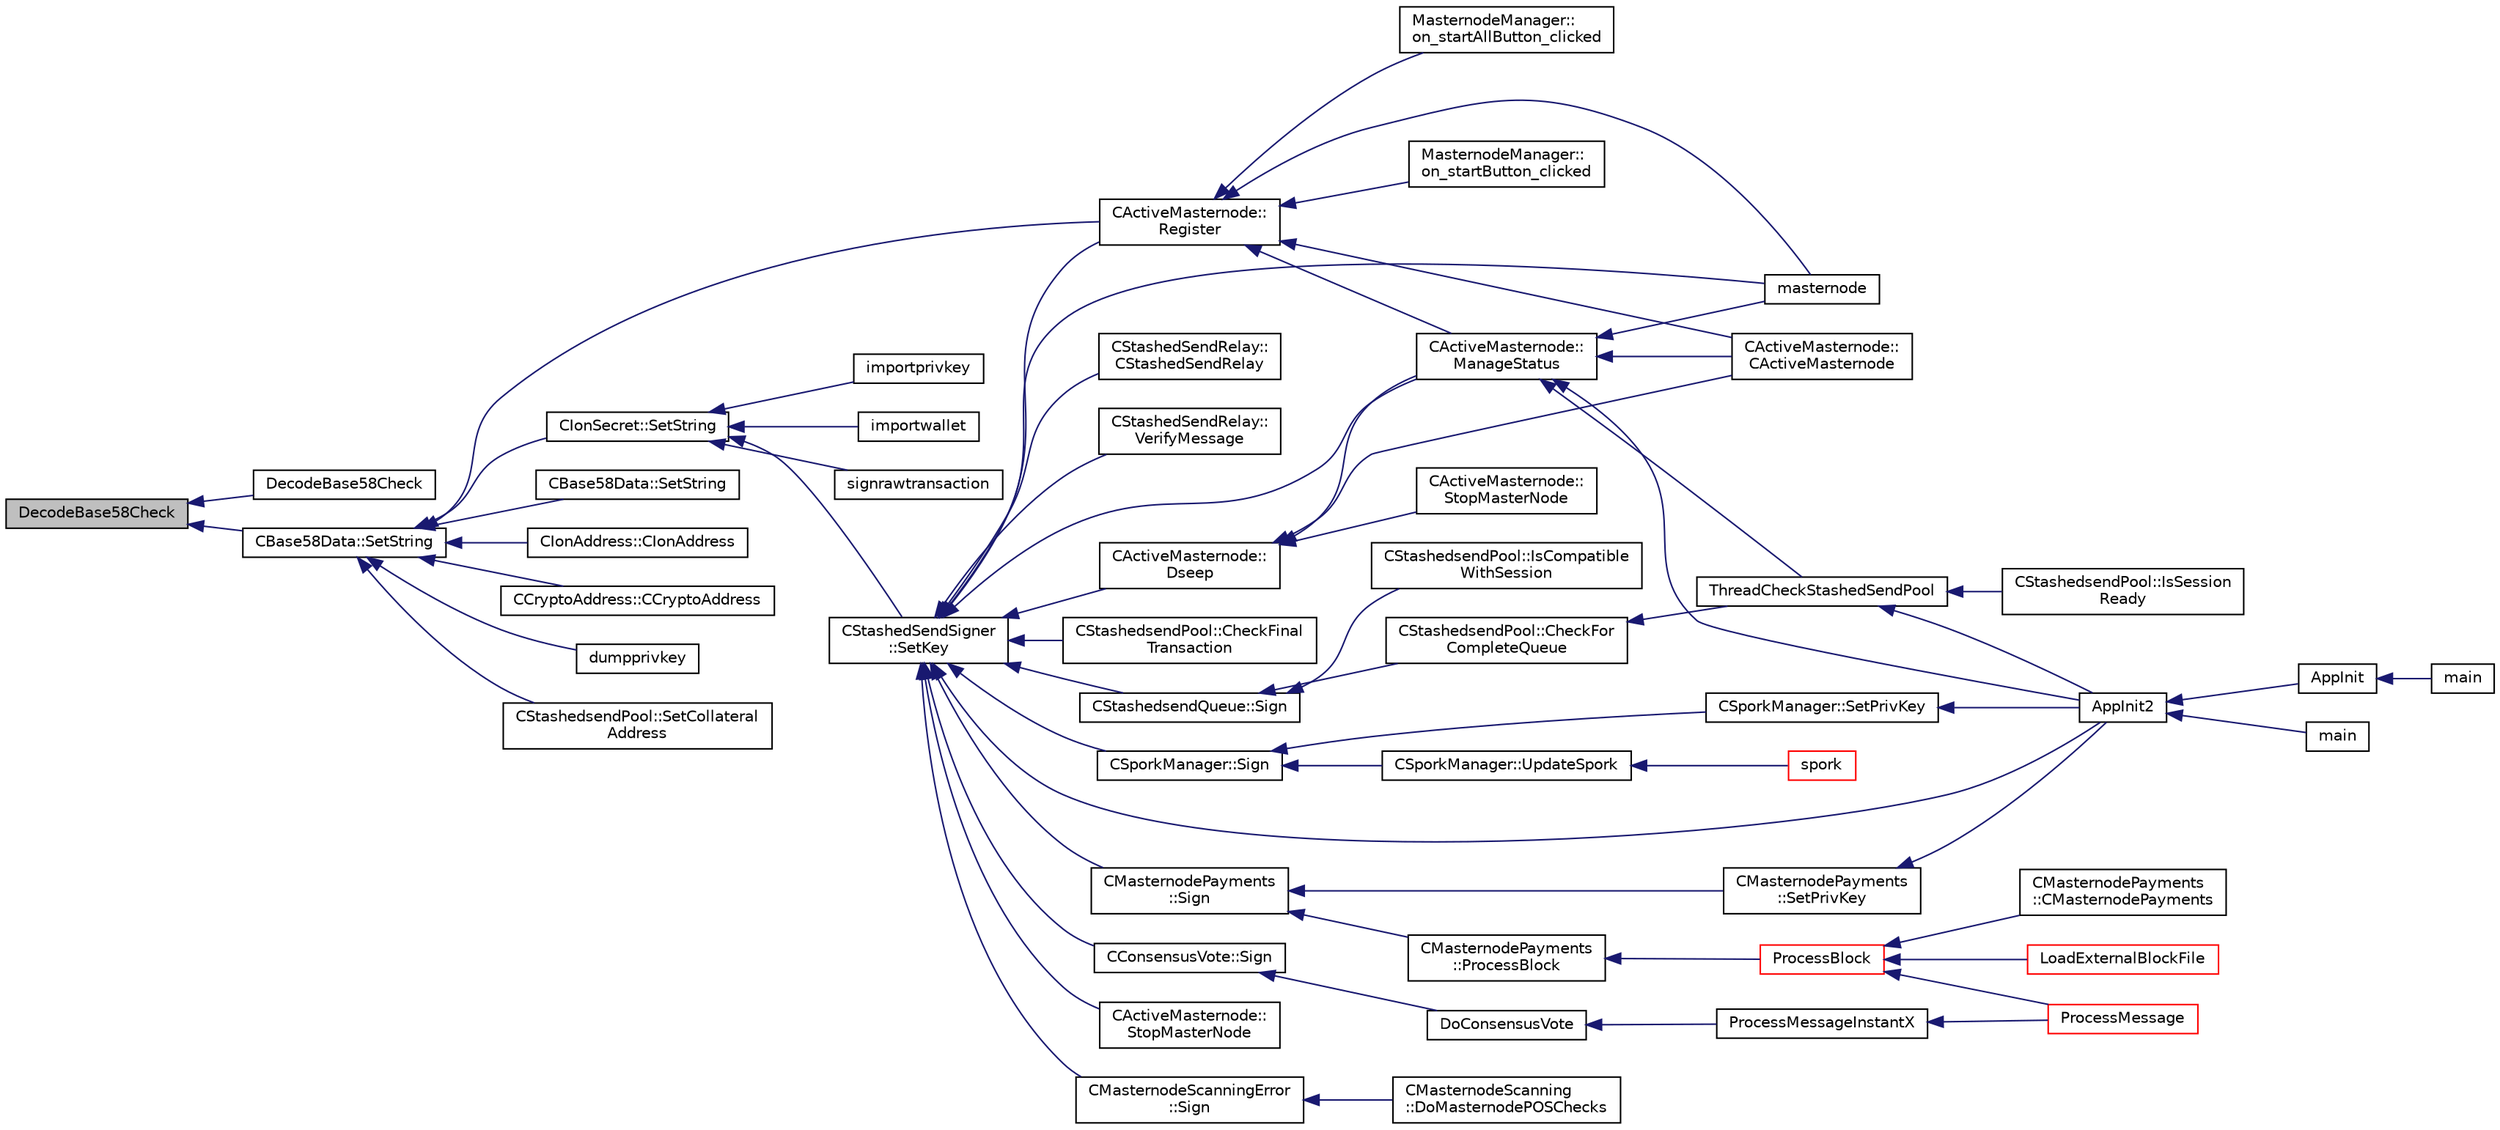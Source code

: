digraph "DecodeBase58Check"
{
  edge [fontname="Helvetica",fontsize="10",labelfontname="Helvetica",labelfontsize="10"];
  node [fontname="Helvetica",fontsize="10",shape=record];
  rankdir="LR";
  Node144 [label="DecodeBase58Check",height=0.2,width=0.4,color="black", fillcolor="grey75", style="filled", fontcolor="black"];
  Node144 -> Node145 [dir="back",color="midnightblue",fontsize="10",style="solid",fontname="Helvetica"];
  Node145 [label="DecodeBase58Check",height=0.2,width=0.4,color="black", fillcolor="white", style="filled",URL="$d8/d53/base58_8h.html#a96597527b13547236b99430e6ac195b3",tooltip="Decode a base58-encoded string (str) that includes a checksum into a byte vector (vchRet), return true if decoding is successful. "];
  Node144 -> Node146 [dir="back",color="midnightblue",fontsize="10",style="solid",fontname="Helvetica"];
  Node146 [label="CBase58Data::SetString",height=0.2,width=0.4,color="black", fillcolor="white", style="filled",URL="$d2/d08/class_c_base58_data.html#a250fa3bc97d03c7d87de5485c8b49b57"];
  Node146 -> Node147 [dir="back",color="midnightblue",fontsize="10",style="solid",fontname="Helvetica"];
  Node147 [label="CActiveMasternode::\lRegister",height=0.2,width=0.4,color="black", fillcolor="white", style="filled",URL="$d9/d29/class_c_active_masternode.html#aacd8f048772ab4f9908c11d29727063d",tooltip="Register remote Masternode. "];
  Node147 -> Node148 [dir="back",color="midnightblue",fontsize="10",style="solid",fontname="Helvetica"];
  Node148 [label="CActiveMasternode::\lManageStatus",height=0.2,width=0.4,color="black", fillcolor="white", style="filled",URL="$d9/d29/class_c_active_masternode.html#a8004b3b2100da7dcfedbd1e959633e51"];
  Node148 -> Node149 [dir="back",color="midnightblue",fontsize="10",style="solid",fontname="Helvetica"];
  Node149 [label="CActiveMasternode::\lCActiveMasternode",height=0.2,width=0.4,color="black", fillcolor="white", style="filled",URL="$d9/d29/class_c_active_masternode.html#a7ffb946d1b2aad0054d3b3efce8c0543"];
  Node148 -> Node150 [dir="back",color="midnightblue",fontsize="10",style="solid",fontname="Helvetica"];
  Node150 [label="AppInit2",height=0.2,width=0.4,color="black", fillcolor="white", style="filled",URL="$d8/dc0/init_8h.html#a1a4c1bfbf6ba1db77e988b89b9cadfd3",tooltip="Initialize ion. "];
  Node150 -> Node151 [dir="back",color="midnightblue",fontsize="10",style="solid",fontname="Helvetica"];
  Node151 [label="AppInit",height=0.2,width=0.4,color="black", fillcolor="white", style="filled",URL="$d4/d35/iond_8cpp.html#ac59316b767e6984e1285f0531275286b"];
  Node151 -> Node152 [dir="back",color="midnightblue",fontsize="10",style="solid",fontname="Helvetica"];
  Node152 [label="main",height=0.2,width=0.4,color="black", fillcolor="white", style="filled",URL="$d4/d35/iond_8cpp.html#a0ddf1224851353fc92bfbff6f499fa97"];
  Node150 -> Node153 [dir="back",color="midnightblue",fontsize="10",style="solid",fontname="Helvetica"];
  Node153 [label="main",height=0.2,width=0.4,color="black", fillcolor="white", style="filled",URL="$d5/d2d/ion_8cpp.html#a0ddf1224851353fc92bfbff6f499fa97"];
  Node148 -> Node154 [dir="back",color="midnightblue",fontsize="10",style="solid",fontname="Helvetica"];
  Node154 [label="masternode",height=0.2,width=0.4,color="black", fillcolor="white", style="filled",URL="$d5/d6b/rpcstashedsend_8cpp.html#a30609e443aeb47c29ed0878d16b1b5e1"];
  Node148 -> Node155 [dir="back",color="midnightblue",fontsize="10",style="solid",fontname="Helvetica"];
  Node155 [label="ThreadCheckStashedSendPool",height=0.2,width=0.4,color="black", fillcolor="white", style="filled",URL="$d9/dbc/stashedsend_8h.html#ab583ddc86effded8432ea5387f77d883"];
  Node155 -> Node150 [dir="back",color="midnightblue",fontsize="10",style="solid",fontname="Helvetica"];
  Node155 -> Node156 [dir="back",color="midnightblue",fontsize="10",style="solid",fontname="Helvetica"];
  Node156 [label="CStashedsendPool::IsSession\lReady",height=0.2,width=0.4,color="black", fillcolor="white", style="filled",URL="$dd/d8a/class_c_stashedsend_pool.html#acb903e97bacd0ecf2f1c3c0d82e6641c",tooltip="Do we have enough users to take entries? "];
  Node147 -> Node149 [dir="back",color="midnightblue",fontsize="10",style="solid",fontname="Helvetica"];
  Node147 -> Node157 [dir="back",color="midnightblue",fontsize="10",style="solid",fontname="Helvetica"];
  Node157 [label="MasternodeManager::\lon_startButton_clicked",height=0.2,width=0.4,color="black", fillcolor="white", style="filled",URL="$d9/d70/class_masternode_manager.html#a83f5cf149fdaf6d7fce1a3378611c3f9"];
  Node147 -> Node158 [dir="back",color="midnightblue",fontsize="10",style="solid",fontname="Helvetica"];
  Node158 [label="MasternodeManager::\lon_startAllButton_clicked",height=0.2,width=0.4,color="black", fillcolor="white", style="filled",URL="$d9/d70/class_masternode_manager.html#aad77095fab625d3a02afa52696f64e2f"];
  Node147 -> Node154 [dir="back",color="midnightblue",fontsize="10",style="solid",fontname="Helvetica"];
  Node146 -> Node159 [dir="back",color="midnightblue",fontsize="10",style="solid",fontname="Helvetica"];
  Node159 [label="CBase58Data::SetString",height=0.2,width=0.4,color="black", fillcolor="white", style="filled",URL="$d2/d08/class_c_base58_data.html#a8e0cba75a3e0a5b21defaf1471d8659c"];
  Node146 -> Node160 [dir="back",color="midnightblue",fontsize="10",style="solid",fontname="Helvetica"];
  Node160 [label="CIonSecret::SetString",height=0.2,width=0.4,color="black", fillcolor="white", style="filled",URL="$d3/d88/class_c_ion_secret.html#a0b279b6a41b2992fae7d3f70f7977f1c"];
  Node160 -> Node161 [dir="back",color="midnightblue",fontsize="10",style="solid",fontname="Helvetica"];
  Node161 [label="importprivkey",height=0.2,width=0.4,color="black", fillcolor="white", style="filled",URL="$dc/dbf/rpcdump_8cpp.html#a3a6fdb974fce01220a895393d444e981"];
  Node160 -> Node162 [dir="back",color="midnightblue",fontsize="10",style="solid",fontname="Helvetica"];
  Node162 [label="importwallet",height=0.2,width=0.4,color="black", fillcolor="white", style="filled",URL="$dc/dbf/rpcdump_8cpp.html#a2566d5c9dd1938b74e70398cdb3ac5c1"];
  Node160 -> Node163 [dir="back",color="midnightblue",fontsize="10",style="solid",fontname="Helvetica"];
  Node163 [label="signrawtransaction",height=0.2,width=0.4,color="black", fillcolor="white", style="filled",URL="$dc/da8/rpcrawtransaction_8cpp.html#aa0d151e35c0ad5ec82df451a833aeadb"];
  Node160 -> Node164 [dir="back",color="midnightblue",fontsize="10",style="solid",fontname="Helvetica"];
  Node164 [label="CStashedSendSigner\l::SetKey",height=0.2,width=0.4,color="black", fillcolor="white", style="filled",URL="$da/d0a/class_c_stashed_send_signer.html#a706eb86a74431f151080cb9e466fe6ce",tooltip="Set the private/public key values, returns true if successful. "];
  Node164 -> Node148 [dir="back",color="midnightblue",fontsize="10",style="solid",fontname="Helvetica"];
  Node164 -> Node165 [dir="back",color="midnightblue",fontsize="10",style="solid",fontname="Helvetica"];
  Node165 [label="CActiveMasternode::\lStopMasterNode",height=0.2,width=0.4,color="black", fillcolor="white", style="filled",URL="$d9/d29/class_c_active_masternode.html#aa8221b9331dba267e222a84dd5d5b00d"];
  Node164 -> Node166 [dir="back",color="midnightblue",fontsize="10",style="solid",fontname="Helvetica"];
  Node166 [label="CActiveMasternode::\lDseep",height=0.2,width=0.4,color="black", fillcolor="white", style="filled",URL="$d9/d29/class_c_active_masternode.html#af217e0c05aee3315421a8760db6a7a6c"];
  Node166 -> Node148 [dir="back",color="midnightblue",fontsize="10",style="solid",fontname="Helvetica"];
  Node166 -> Node167 [dir="back",color="midnightblue",fontsize="10",style="solid",fontname="Helvetica"];
  Node167 [label="CActiveMasternode::\lStopMasterNode",height=0.2,width=0.4,color="black", fillcolor="white", style="filled",URL="$d9/d29/class_c_active_masternode.html#a32a25010441010c267ace316e8bc8f8e"];
  Node166 -> Node149 [dir="back",color="midnightblue",fontsize="10",style="solid",fontname="Helvetica"];
  Node164 -> Node147 [dir="back",color="midnightblue",fontsize="10",style="solid",fontname="Helvetica"];
  Node164 -> Node150 [dir="back",color="midnightblue",fontsize="10",style="solid",fontname="Helvetica"];
  Node164 -> Node168 [dir="back",color="midnightblue",fontsize="10",style="solid",fontname="Helvetica"];
  Node168 [label="CConsensusVote::Sign",height=0.2,width=0.4,color="black", fillcolor="white", style="filled",URL="$dc/da2/class_c_consensus_vote.html#a687495887aa75f5d5bb70f93ecb820d0"];
  Node168 -> Node169 [dir="back",color="midnightblue",fontsize="10",style="solid",fontname="Helvetica"];
  Node169 [label="DoConsensusVote",height=0.2,width=0.4,color="black", fillcolor="white", style="filled",URL="$d6/d5f/instantx_8h.html#a0753801d6e6eb2cb230a85a6ba6fd371"];
  Node169 -> Node170 [dir="back",color="midnightblue",fontsize="10",style="solid",fontname="Helvetica"];
  Node170 [label="ProcessMessageInstantX",height=0.2,width=0.4,color="black", fillcolor="white", style="filled",URL="$d6/d5f/instantx_8h.html#aa516cb499ead2691d8ab216a499db5d0"];
  Node170 -> Node171 [dir="back",color="midnightblue",fontsize="10",style="solid",fontname="Helvetica"];
  Node171 [label="ProcessMessage",height=0.2,width=0.4,color="red", fillcolor="white", style="filled",URL="$df/d0a/main_8cpp.html#a8ba92b1a4bce3c835e887a9073d17d8e"];
  Node164 -> Node181 [dir="back",color="midnightblue",fontsize="10",style="solid",fontname="Helvetica"];
  Node181 [label="CMasternodePayments\l::Sign",height=0.2,width=0.4,color="black", fillcolor="white", style="filled",URL="$dc/d9a/class_c_masternode_payments.html#a7d04afdf936b8de605ab6f478c7fad51"];
  Node181 -> Node182 [dir="back",color="midnightblue",fontsize="10",style="solid",fontname="Helvetica"];
  Node182 [label="CMasternodePayments\l::ProcessBlock",height=0.2,width=0.4,color="black", fillcolor="white", style="filled",URL="$dc/d9a/class_c_masternode_payments.html#aa23dfbc148f10f601e9771bfcffea441"];
  Node182 -> Node183 [dir="back",color="midnightblue",fontsize="10",style="solid",fontname="Helvetica"];
  Node183 [label="ProcessBlock",height=0.2,width=0.4,color="red", fillcolor="white", style="filled",URL="$d4/dbf/main_8h.html#a7c8a7be3439bb5e1e40548a332a3cf29"];
  Node183 -> Node184 [dir="back",color="midnightblue",fontsize="10",style="solid",fontname="Helvetica"];
  Node184 [label="LoadExternalBlockFile",height=0.2,width=0.4,color="red", fillcolor="white", style="filled",URL="$df/d0a/main_8cpp.html#afbdbbb5a1b376748e5460cbcf644a9af"];
  Node183 -> Node171 [dir="back",color="midnightblue",fontsize="10",style="solid",fontname="Helvetica"];
  Node183 -> Node186 [dir="back",color="midnightblue",fontsize="10",style="solid",fontname="Helvetica"];
  Node186 [label="CMasternodePayments\l::CMasternodePayments",height=0.2,width=0.4,color="black", fillcolor="white", style="filled",URL="$dc/d9a/class_c_masternode_payments.html#a4b9454f265a927528c881716e7649973"];
  Node181 -> Node193 [dir="back",color="midnightblue",fontsize="10",style="solid",fontname="Helvetica"];
  Node193 [label="CMasternodePayments\l::SetPrivKey",height=0.2,width=0.4,color="black", fillcolor="white", style="filled",URL="$dc/d9a/class_c_masternode_payments.html#a525bcafd8d00b58a3e05a848ef493603"];
  Node193 -> Node150 [dir="back",color="midnightblue",fontsize="10",style="solid",fontname="Helvetica"];
  Node164 -> Node194 [dir="back",color="midnightblue",fontsize="10",style="solid",fontname="Helvetica"];
  Node194 [label="CMasternodeScanningError\l::Sign",height=0.2,width=0.4,color="black", fillcolor="white", style="filled",URL="$d0/de7/class_c_masternode_scanning_error.html#afdc8ec9b08767cdf3c6a6cc819af7d09"];
  Node194 -> Node195 [dir="back",color="midnightblue",fontsize="10",style="solid",fontname="Helvetica"];
  Node195 [label="CMasternodeScanning\l::DoMasternodePOSChecks",height=0.2,width=0.4,color="black", fillcolor="white", style="filled",URL="$d5/d9f/class_c_masternode_scanning.html#a6bc18fb7508f702e2a2d1c3731342f8f"];
  Node164 -> Node154 [dir="back",color="midnightblue",fontsize="10",style="solid",fontname="Helvetica"];
  Node164 -> Node196 [dir="back",color="midnightblue",fontsize="10",style="solid",fontname="Helvetica"];
  Node196 [label="CSporkManager::Sign",height=0.2,width=0.4,color="black", fillcolor="white", style="filled",URL="$d2/d5e/class_c_spork_manager.html#adf1b5d40f378c4bd3a5ea31905b11f30"];
  Node196 -> Node197 [dir="back",color="midnightblue",fontsize="10",style="solid",fontname="Helvetica"];
  Node197 [label="CSporkManager::UpdateSpork",height=0.2,width=0.4,color="black", fillcolor="white", style="filled",URL="$d2/d5e/class_c_spork_manager.html#a51293c5c9db22f4435f044b4ccb65028"];
  Node197 -> Node198 [dir="back",color="midnightblue",fontsize="10",style="solid",fontname="Helvetica"];
  Node198 [label="spork",height=0.2,width=0.4,color="red", fillcolor="white", style="filled",URL="$db/d48/rpcmisc_8cpp.html#a8dcc7f3e5749bbd1dad163b85d0abdcb"];
  Node196 -> Node201 [dir="back",color="midnightblue",fontsize="10",style="solid",fontname="Helvetica"];
  Node201 [label="CSporkManager::SetPrivKey",height=0.2,width=0.4,color="black", fillcolor="white", style="filled",URL="$d2/d5e/class_c_spork_manager.html#a599d088218de9d242e4dc5cb17dd310b"];
  Node201 -> Node150 [dir="back",color="midnightblue",fontsize="10",style="solid",fontname="Helvetica"];
  Node164 -> Node202 [dir="back",color="midnightblue",fontsize="10",style="solid",fontname="Helvetica"];
  Node202 [label="CStashedSendRelay::\lCStashedSendRelay",height=0.2,width=0.4,color="black", fillcolor="white", style="filled",URL="$d2/d25/class_c_stashed_send_relay.html#ac4f08ff3af1c8730a259abe6dc0972f5"];
  Node164 -> Node203 [dir="back",color="midnightblue",fontsize="10",style="solid",fontname="Helvetica"];
  Node203 [label="CStashedSendRelay::\lVerifyMessage",height=0.2,width=0.4,color="black", fillcolor="white", style="filled",URL="$d2/d25/class_c_stashed_send_relay.html#afbd1e6eeec3e89109d9fcb0d899da517"];
  Node164 -> Node204 [dir="back",color="midnightblue",fontsize="10",style="solid",fontname="Helvetica"];
  Node204 [label="CStashedsendPool::CheckFinal\lTransaction",height=0.2,width=0.4,color="black", fillcolor="white", style="filled",URL="$dd/d8a/class_c_stashedsend_pool.html#aba122588a53a90150595bc4279beb67c"];
  Node164 -> Node205 [dir="back",color="midnightblue",fontsize="10",style="solid",fontname="Helvetica"];
  Node205 [label="CStashedsendQueue::Sign",height=0.2,width=0.4,color="black", fillcolor="white", style="filled",URL="$dd/d34/class_c_stashedsend_queue.html#a781354a3071b29fbf76df2353919933c",tooltip="Sign this Stashedsend transaction. "];
  Node205 -> Node206 [dir="back",color="midnightblue",fontsize="10",style="solid",fontname="Helvetica"];
  Node206 [label="CStashedsendPool::CheckFor\lCompleteQueue",height=0.2,width=0.4,color="black", fillcolor="white", style="filled",URL="$dd/d8a/class_c_stashedsend_pool.html#a46fd3f0fc3671683518cd090b25c97d7"];
  Node206 -> Node155 [dir="back",color="midnightblue",fontsize="10",style="solid",fontname="Helvetica"];
  Node205 -> Node207 [dir="back",color="midnightblue",fontsize="10",style="solid",fontname="Helvetica"];
  Node207 [label="CStashedsendPool::IsCompatible\lWithSession",height=0.2,width=0.4,color="black", fillcolor="white", style="filled",URL="$dd/d8a/class_c_stashedsend_pool.html#a098ecab3e21cf5a67128c0079a44d039",tooltip="Is this amount compatible with other client in the pool? "];
  Node146 -> Node208 [dir="back",color="midnightblue",fontsize="10",style="solid",fontname="Helvetica"];
  Node208 [label="CIonAddress::CIonAddress",height=0.2,width=0.4,color="black", fillcolor="white", style="filled",URL="$d1/de4/class_c_ion_address.html#a4ff76f46c2e7907276b78353632d1b8e"];
  Node146 -> Node209 [dir="back",color="midnightblue",fontsize="10",style="solid",fontname="Helvetica"];
  Node209 [label="CCryptoAddress::CCryptoAddress",height=0.2,width=0.4,color="black", fillcolor="white", style="filled",URL="$d4/d11/class_c_crypto_address.html#abd50156a768f8e24ce3ad99544e4d905"];
  Node146 -> Node210 [dir="back",color="midnightblue",fontsize="10",style="solid",fontname="Helvetica"];
  Node210 [label="dumpprivkey",height=0.2,width=0.4,color="black", fillcolor="white", style="filled",URL="$dc/dbf/rpcdump_8cpp.html#a4010fb238298e15c540d3e5ecd60f858"];
  Node146 -> Node211 [dir="back",color="midnightblue",fontsize="10",style="solid",fontname="Helvetica"];
  Node211 [label="CStashedsendPool::SetCollateral\lAddress",height=0.2,width=0.4,color="black", fillcolor="white", style="filled",URL="$dd/d8a/class_c_stashedsend_pool.html#a562858f74088b5b506c399c353efee5b"];
}
